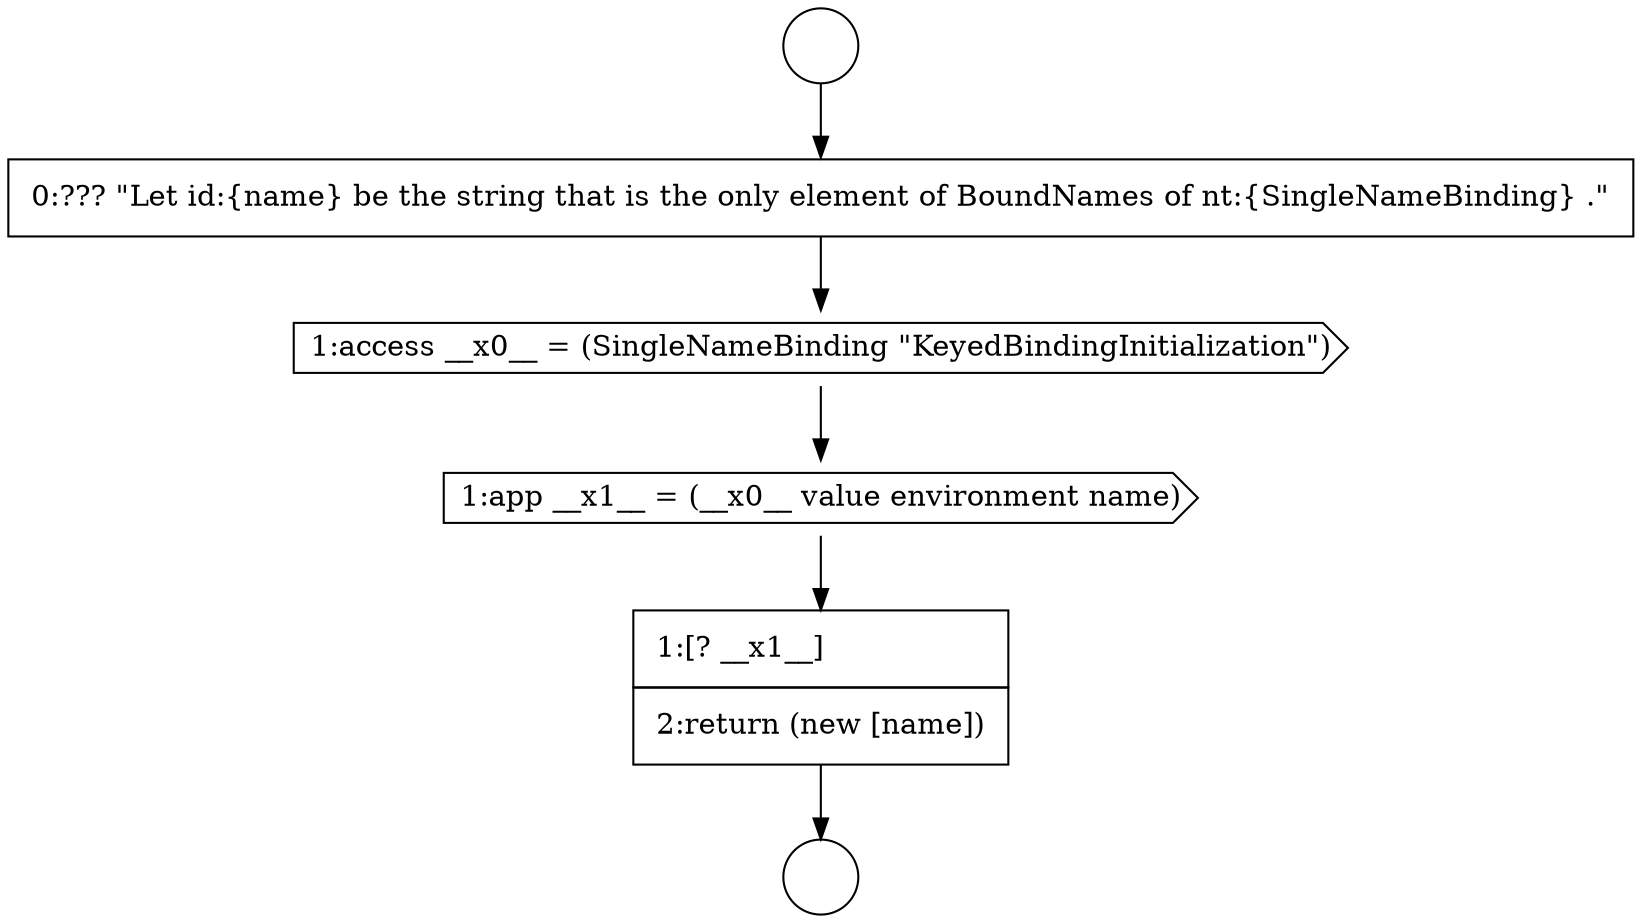 digraph {
  node6246 [shape=circle label=" " color="black" fillcolor="white" style=filled]
  node6251 [shape=none, margin=0, label=<<font color="black">
    <table border="0" cellborder="1" cellspacing="0" cellpadding="10">
      <tr><td align="left">1:[? __x1__]</td></tr>
      <tr><td align="left">2:return (new [name])</td></tr>
    </table>
  </font>> color="black" fillcolor="white" style=filled]
  node6250 [shape=cds, label=<<font color="black">1:app __x1__ = (__x0__ value environment name)</font>> color="black" fillcolor="white" style=filled]
  node6247 [shape=circle label=" " color="black" fillcolor="white" style=filled]
  node6248 [shape=none, margin=0, label=<<font color="black">
    <table border="0" cellborder="1" cellspacing="0" cellpadding="10">
      <tr><td align="left">0:??? &quot;Let id:{name} be the string that is the only element of BoundNames of nt:{SingleNameBinding} .&quot;</td></tr>
    </table>
  </font>> color="black" fillcolor="white" style=filled]
  node6249 [shape=cds, label=<<font color="black">1:access __x0__ = (SingleNameBinding &quot;KeyedBindingInitialization&quot;)</font>> color="black" fillcolor="white" style=filled]
  node6248 -> node6249 [ color="black"]
  node6250 -> node6251 [ color="black"]
  node6249 -> node6250 [ color="black"]
  node6246 -> node6248 [ color="black"]
  node6251 -> node6247 [ color="black"]
}
